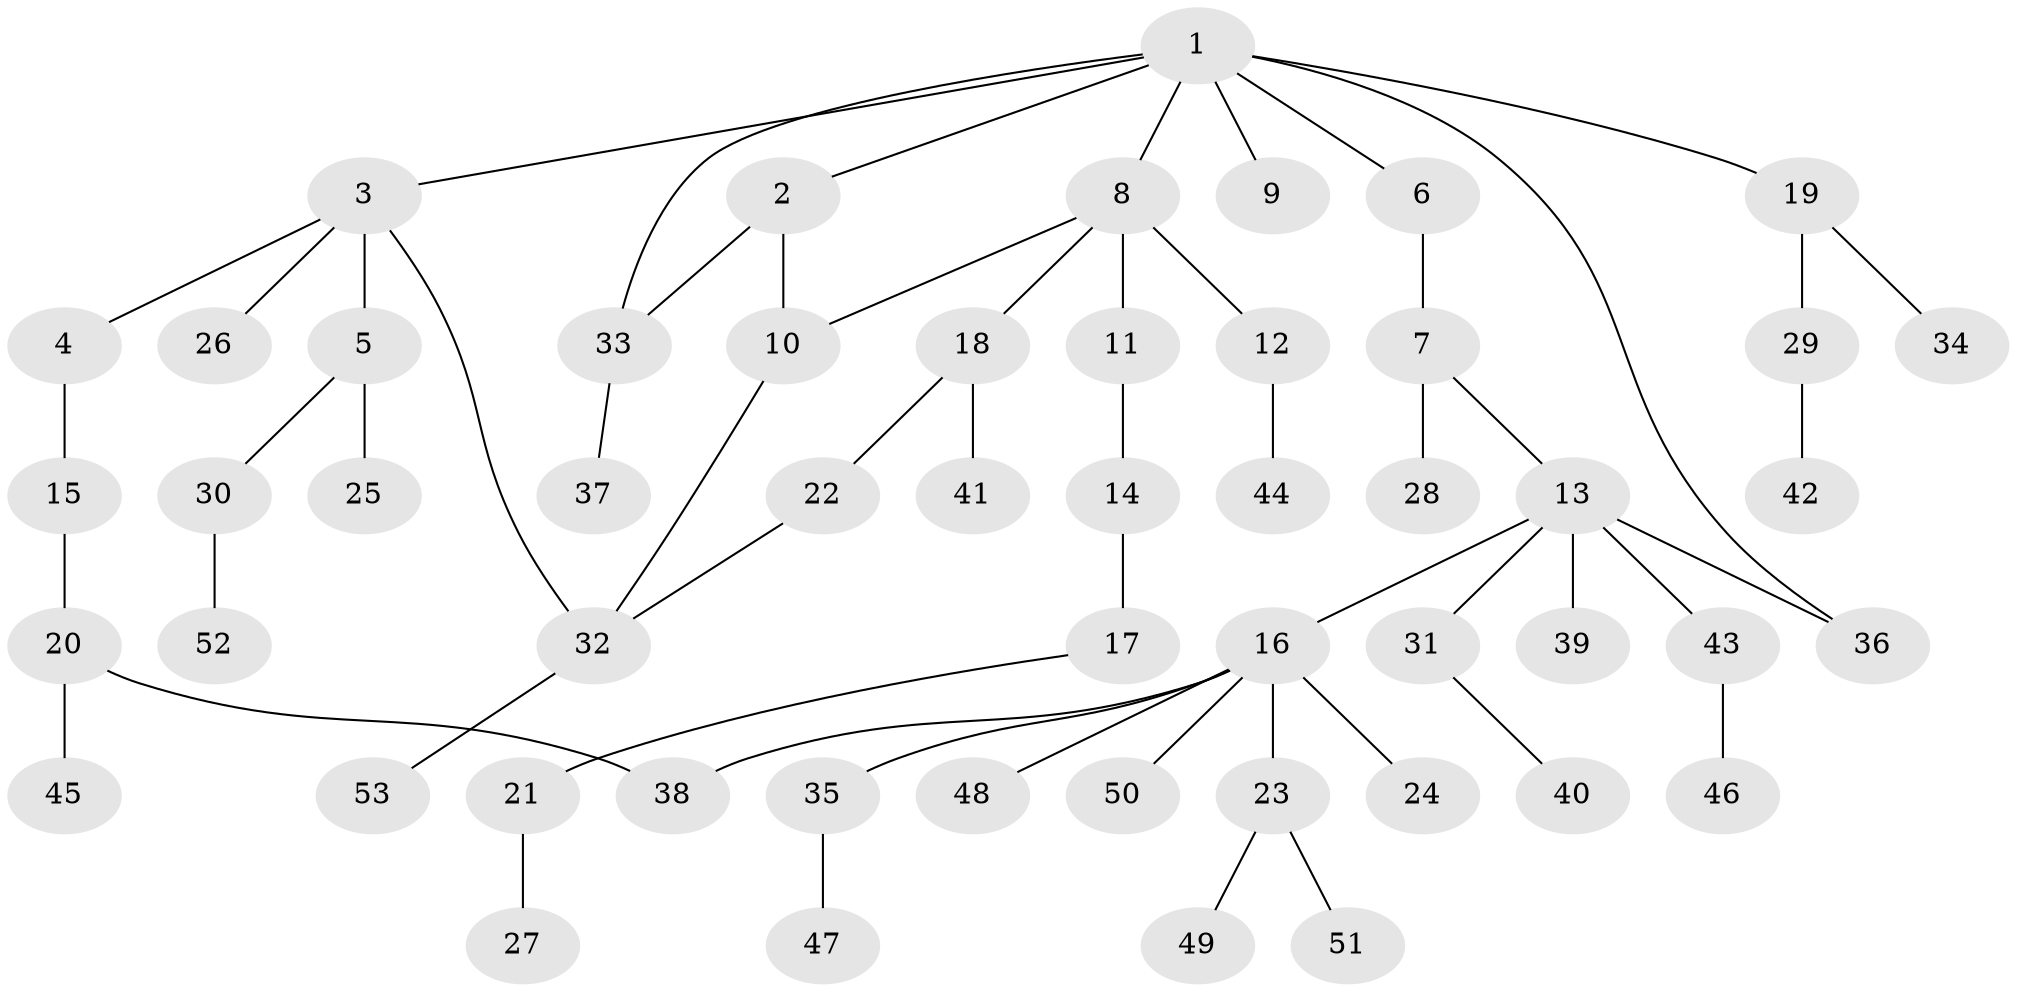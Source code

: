 // original degree distribution, {8: 0.009433962264150943, 2: 0.32075471698113206, 6: 0.018867924528301886, 3: 0.12264150943396226, 4: 0.0660377358490566, 5: 0.02830188679245283, 7: 0.009433962264150943, 1: 0.42452830188679247}
// Generated by graph-tools (version 1.1) at 2025/34/03/09/25 02:34:09]
// undirected, 53 vertices, 58 edges
graph export_dot {
graph [start="1"]
  node [color=gray90,style=filled];
  1;
  2;
  3;
  4;
  5;
  6;
  7;
  8;
  9;
  10;
  11;
  12;
  13;
  14;
  15;
  16;
  17;
  18;
  19;
  20;
  21;
  22;
  23;
  24;
  25;
  26;
  27;
  28;
  29;
  30;
  31;
  32;
  33;
  34;
  35;
  36;
  37;
  38;
  39;
  40;
  41;
  42;
  43;
  44;
  45;
  46;
  47;
  48;
  49;
  50;
  51;
  52;
  53;
  1 -- 2 [weight=1.0];
  1 -- 3 [weight=1.0];
  1 -- 6 [weight=1.0];
  1 -- 8 [weight=1.0];
  1 -- 9 [weight=1.0];
  1 -- 19 [weight=1.0];
  1 -- 33 [weight=1.0];
  1 -- 36 [weight=1.0];
  2 -- 10 [weight=2.0];
  2 -- 33 [weight=1.0];
  3 -- 4 [weight=1.0];
  3 -- 5 [weight=1.0];
  3 -- 26 [weight=1.0];
  3 -- 32 [weight=1.0];
  4 -- 15 [weight=1.0];
  5 -- 25 [weight=1.0];
  5 -- 30 [weight=1.0];
  6 -- 7 [weight=1.0];
  7 -- 13 [weight=1.0];
  7 -- 28 [weight=2.0];
  8 -- 10 [weight=1.0];
  8 -- 11 [weight=2.0];
  8 -- 12 [weight=1.0];
  8 -- 18 [weight=1.0];
  10 -- 32 [weight=1.0];
  11 -- 14 [weight=1.0];
  12 -- 44 [weight=2.0];
  13 -- 16 [weight=1.0];
  13 -- 31 [weight=1.0];
  13 -- 36 [weight=1.0];
  13 -- 39 [weight=1.0];
  13 -- 43 [weight=1.0];
  14 -- 17 [weight=2.0];
  15 -- 20 [weight=3.0];
  16 -- 23 [weight=1.0];
  16 -- 24 [weight=2.0];
  16 -- 35 [weight=1.0];
  16 -- 38 [weight=1.0];
  16 -- 48 [weight=1.0];
  16 -- 50 [weight=1.0];
  17 -- 21 [weight=1.0];
  18 -- 22 [weight=1.0];
  18 -- 41 [weight=3.0];
  19 -- 29 [weight=1.0];
  19 -- 34 [weight=1.0];
  20 -- 38 [weight=1.0];
  20 -- 45 [weight=1.0];
  21 -- 27 [weight=1.0];
  22 -- 32 [weight=1.0];
  23 -- 49 [weight=1.0];
  23 -- 51 [weight=1.0];
  29 -- 42 [weight=1.0];
  30 -- 52 [weight=1.0];
  31 -- 40 [weight=2.0];
  32 -- 53 [weight=1.0];
  33 -- 37 [weight=2.0];
  35 -- 47 [weight=1.0];
  43 -- 46 [weight=1.0];
}
